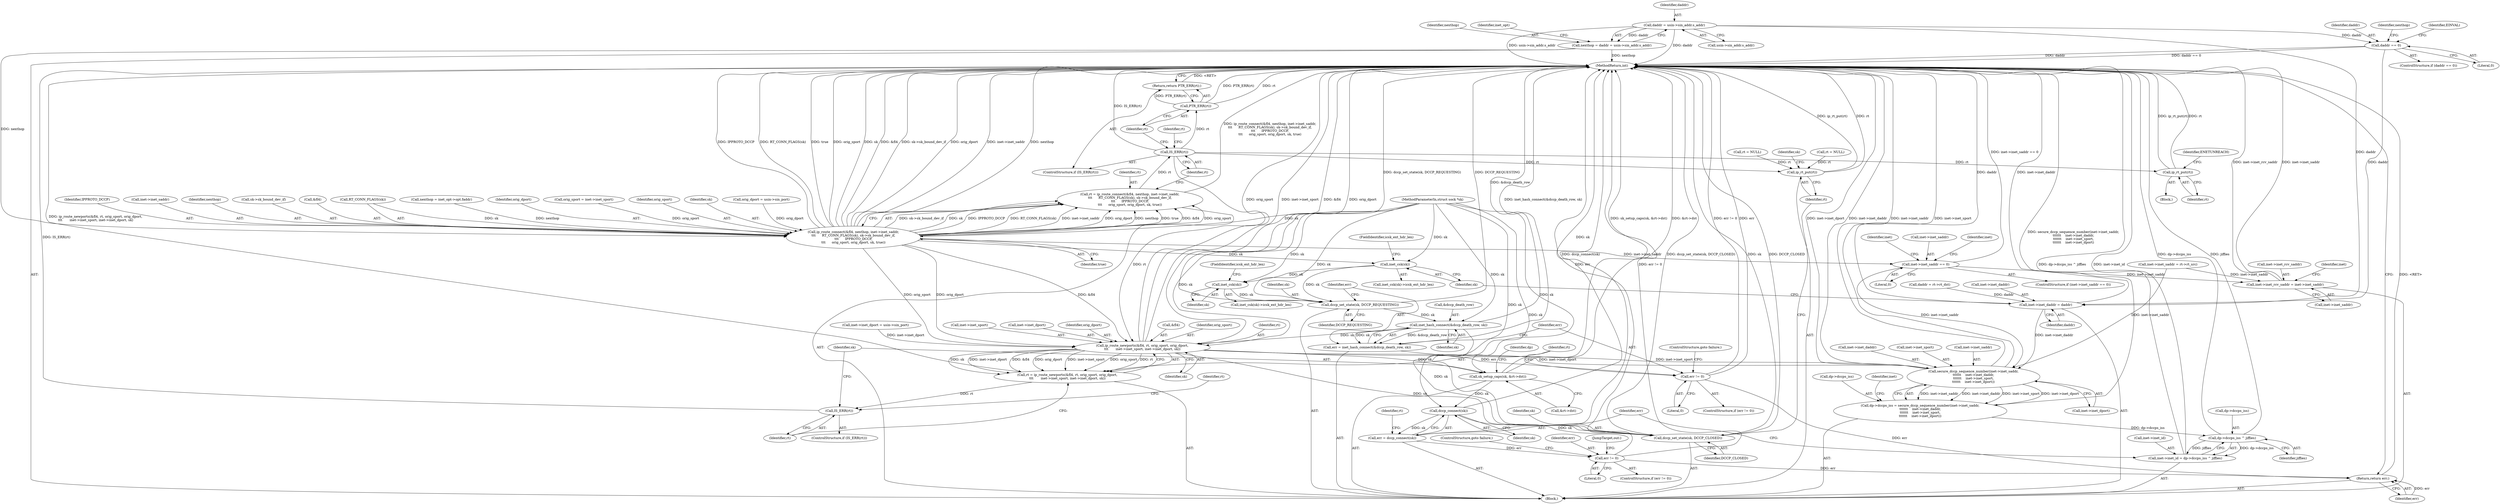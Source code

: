 digraph "0_linux_f6d8bd051c391c1c0458a30b2a7abcd939329259@pointer" {
"1000156" [label="(Call,daddr = usin->sin_addr.s_addr)"];
"1000154" [label="(Call,nexthop = daddr = usin->sin_addr.s_addr)"];
"1000208" [label="(Call,ip_route_connect(&fl4, nexthop, inet->inet_saddr,\n\t\t\t      RT_CONN_FLAGS(sk), sk->sk_bound_dev_if,\n\t\t\t      IPPROTO_DCCP,\n\t\t\t      orig_sport, orig_dport, sk, true))"];
"1000206" [label="(Call,rt = ip_route_connect(&fl4, nexthop, inet->inet_saddr,\n\t\t\t      RT_CONN_FLAGS(sk), sk->sk_bound_dev_if,\n\t\t\t      IPPROTO_DCCP,\n\t\t\t      orig_sport, orig_dport, sk, true))"];
"1000226" [label="(Call,IS_ERR(rt))"];
"1000229" [label="(Call,PTR_ERR(rt))"];
"1000228" [label="(Return,return PTR_ERR(rt);)"];
"1000240" [label="(Call,ip_rt_put(rt))"];
"1000327" [label="(Call,ip_route_newports(&fl4, rt, orig_sport, orig_dport,\n\t\t\t       inet->inet_sport, inet->inet_dport, sk))"];
"1000325" [label="(Call,rt = ip_route_newports(&fl4, rt, orig_sport, orig_dport,\n\t\t\t       inet->inet_sport, inet->inet_dport, sk))"];
"1000341" [label="(Call,IS_ERR(rt))"];
"1000348" [label="(Call,sk_setup_caps(sk, &rt->dst))"];
"1000382" [label="(Call,dccp_connect(sk))"];
"1000380" [label="(Call,err = dccp_connect(sk))"];
"1000388" [label="(Call,err != 0)"];
"1000393" [label="(Return,return err;)"];
"1000396" [label="(Call,dccp_set_state(sk, DCCP_CLOSED))"];
"1000358" [label="(Call,secure_dccp_sequence_number(inet->inet_saddr,\n\t\t\t\t\t\t    inet->inet_daddr,\n\t\t\t\t\t\t    inet->inet_sport,\n\t\t\t\t\t\t    inet->inet_dport))"];
"1000354" [label="(Call,dp->dccps_iss = secure_dccp_sequence_number(inet->inet_saddr,\n\t\t\t\t\t\t    inet->inet_daddr,\n\t\t\t\t\t\t    inet->inet_sport,\n\t\t\t\t\t\t    inet->inet_dport))"];
"1000375" [label="(Call,dp->dccps_iss ^ jiffies)"];
"1000371" [label="(Call,inet->inet_id = dp->dccps_iss ^ jiffies)"];
"1000399" [label="(Call,ip_rt_put(rt))"];
"1000262" [label="(Call,inet->inet_saddr == 0)"];
"1000274" [label="(Call,inet->inet_rcv_saddr = inet->inet_saddr)"];
"1000295" [label="(Call,inet_csk(sk))"];
"1000303" [label="(Call,inet_csk(sk))"];
"1000311" [label="(Call,dccp_set_state(sk, DCCP_REQUESTING))"];
"1000316" [label="(Call,inet_hash_connect(&dccp_death_row, sk))"];
"1000314" [label="(Call,err = inet_hash_connect(&dccp_death_row, sk))"];
"1000321" [label="(Call,err != 0)"];
"1000183" [label="(Call,daddr == 0)"];
"1000288" [label="(Call,inet->inet_daddr = daddr)"];
"1000292" [label="(Identifier,daddr)"];
"1000182" [label="(ControlStructure,if (daddr == 0))"];
"1000326" [label="(Identifier,rt)"];
"1000385" [label="(Identifier,rt)"];
"1000349" [label="(Identifier,sk)"];
"1000220" [label="(Identifier,IPPROTO_DCCP)"];
"1000315" [label="(Identifier,err)"];
"1000311" [label="(Call,dccp_set_state(sk, DCCP_REQUESTING))"];
"1000362" [label="(Call,inet->inet_daddr)"];
"1000314" [label="(Call,err = inet_hash_connect(&dccp_death_row, sk))"];
"1000212" [label="(Call,inet->inet_saddr)"];
"1000381" [label="(Identifier,err)"];
"1000373" [label="(Identifier,inet)"];
"1000380" [label="(Call,err = dccp_connect(sk))"];
"1000156" [label="(Call,daddr = usin->sin_addr.s_addr)"];
"1000390" [label="(Literal,0)"];
"1000211" [label="(Identifier,nexthop)"];
"1000217" [label="(Call,sk->sk_bound_dev_if)"];
"1000240" [label="(Call,ip_rt_put(rt))"];
"1000344" [label="(Call,rt = NULL)"];
"1000304" [label="(Identifier,sk)"];
"1000228" [label="(Return,return PTR_ERR(rt);)"];
"1000275" [label="(Call,inet->inet_rcv_saddr)"];
"1000241" [label="(Identifier,rt)"];
"1000154" [label="(Call,nexthop = daddr = usin->sin_addr.s_addr)"];
"1000313" [label="(Identifier,DCCP_REQUESTING)"];
"1000209" [label="(Call,&fl4)"];
"1000234" [label="(Identifier,rt)"];
"1000356" [label="(Identifier,dp)"];
"1000328" [label="(Call,&fl4)"];
"1000379" [label="(Identifier,jiffies)"];
"1000227" [label="(Identifier,rt)"];
"1000325" [label="(Call,rt = ip_route_newports(&fl4, rt, orig_sport, orig_dport,\n\t\t\t       inet->inet_sport, inet->inet_dport, sk))"];
"1000321" [label="(Call,err != 0)"];
"1000319" [label="(Identifier,sk)"];
"1000297" [label="(FieldIdentifier,icsk_ext_hdr_len)"];
"1000331" [label="(Identifier,orig_sport)"];
"1000398" [label="(Identifier,DCCP_CLOSED)"];
"1000371" [label="(Call,inet->inet_id = dp->dccps_iss ^ jiffies)"];
"1000215" [label="(Call,RT_CONN_FLAGS(sk))"];
"1000256" [label="(Call,daddr = rt->rt_dst)"];
"1000206" [label="(Call,rt = ip_route_connect(&fl4, nexthop, inet->inet_saddr,\n\t\t\t      RT_CONN_FLAGS(sk), sk->sk_bound_dev_if,\n\t\t\t      IPPROTO_DCCP,\n\t\t\t      orig_sport, orig_dport, sk, true))"];
"1000323" [label="(Literal,0)"];
"1000189" [label="(Call,nexthop = inet_opt->opt.faddr)"];
"1000340" [label="(ControlStructure,if (IS_ERR(rt)))"];
"1000164" [label="(Identifier,inet_opt)"];
"1000375" [label="(Call,dp->dccps_iss ^ jiffies)"];
"1000341" [label="(Call,IS_ERR(rt))"];
"1000244" [label="(Identifier,ENETUNREACH)"];
"1000400" [label="(Identifier,rt)"];
"1000383" [label="(Identifier,sk)"];
"1000226" [label="(Call,IS_ERR(rt))"];
"1000365" [label="(Call,inet->inet_sport)"];
"1000263" [label="(Call,inet->inet_saddr)"];
"1000288" [label="(Call,inet->inet_daddr = daddr)"];
"1000296" [label="(Identifier,sk)"];
"1000348" [label="(Call,sk_setup_caps(sk, &rt->dst))"];
"1000387" [label="(ControlStructure,if (err != 0))"];
"1000224" [label="(Identifier,true)"];
"1000330" [label="(Identifier,rt)"];
"1000345" [label="(Identifier,rt)"];
"1000281" [label="(Call,inet->inet_dport = usin->sin_port)"];
"1000294" [label="(Call,inet_csk(sk)->icsk_ext_hdr_len)"];
"1000372" [label="(Call,inet->inet_id)"];
"1000222" [label="(Identifier,orig_dport)"];
"1000157" [label="(Identifier,daddr)"];
"1000155" [label="(Identifier,nexthop)"];
"1000104" [label="(MethodParameterIn,struct sock *sk)"];
"1000303" [label="(Call,inet_csk(sk))"];
"1000305" [label="(FieldIdentifier,icsk_ext_hdr_len)"];
"1000190" [label="(Identifier,nexthop)"];
"1000359" [label="(Call,inet->inet_saddr)"];
"1000354" [label="(Call,dp->dccps_iss = secure_dccp_sequence_number(inet->inet_saddr,\n\t\t\t\t\t\t    inet->inet_daddr,\n\t\t\t\t\t\t    inet->inet_sport,\n\t\t\t\t\t\t    inet->inet_dport))"];
"1000289" [label="(Call,inet->inet_daddr)"];
"1000230" [label="(Identifier,rt)"];
"1000393" [label="(Return,return err;)"];
"1000183" [label="(Call,daddr == 0)"];
"1000376" [label="(Call,dp->dccps_iss)"];
"1000320" [label="(ControlStructure,if (err != 0))"];
"1000107" [label="(Block,)"];
"1000269" [label="(Identifier,inet)"];
"1000358" [label="(Call,secure_dccp_sequence_number(inet->inet_saddr,\n\t\t\t\t\t\t    inet->inet_daddr,\n\t\t\t\t\t\t    inet->inet_sport,\n\t\t\t\t\t\t    inet->inet_dport))"];
"1000283" [label="(Identifier,inet)"];
"1000368" [label="(Call,inet->inet_dport)"];
"1000274" [label="(Call,inet->inet_rcv_saddr = inet->inet_saddr)"];
"1000276" [label="(Identifier,inet)"];
"1000317" [label="(Call,&dccp_death_row)"];
"1000336" [label="(Call,inet->inet_dport)"];
"1000394" [label="(Identifier,err)"];
"1000158" [label="(Call,usin->sin_addr.s_addr)"];
"1000208" [label="(Call,ip_route_connect(&fl4, nexthop, inet->inet_saddr,\n\t\t\t      RT_CONN_FLAGS(sk), sk->sk_bound_dev_if,\n\t\t\t      IPPROTO_DCCP,\n\t\t\t      orig_sport, orig_dport, sk, true))"];
"1000262" [label="(Call,inet->inet_saddr == 0)"];
"1000403" [label="(Identifier,sk)"];
"1000389" [label="(Identifier,err)"];
"1000384" [label="(Call,rt = NULL)"];
"1000342" [label="(Identifier,rt)"];
"1000392" [label="(JumpTarget,out:)"];
"1000324" [label="(ControlStructure,goto failure;)"];
"1000327" [label="(Call,ip_route_newports(&fl4, rt, orig_sport, orig_dport,\n\t\t\t       inet->inet_sport, inet->inet_dport, sk))"];
"1000278" [label="(Call,inet->inet_saddr)"];
"1000388" [label="(Call,err != 0)"];
"1000188" [label="(Identifier,EINVAL)"];
"1000382" [label="(Call,dccp_connect(sk))"];
"1000196" [label="(Call,orig_sport = inet->inet_sport)"];
"1000355" [label="(Call,dp->dccps_iss)"];
"1000316" [label="(Call,inet_hash_connect(&dccp_death_row, sk))"];
"1000221" [label="(Identifier,orig_sport)"];
"1000267" [label="(Call,inet->inet_saddr = rt->rt_src)"];
"1000223" [label="(Identifier,sk)"];
"1000332" [label="(Identifier,orig_dport)"];
"1000225" [label="(ControlStructure,if (IS_ERR(rt)))"];
"1000295" [label="(Call,inet_csk(sk))"];
"1000184" [label="(Identifier,daddr)"];
"1000391" [label="(ControlStructure,goto failure;)"];
"1000312" [label="(Identifier,sk)"];
"1000396" [label="(Call,dccp_set_state(sk, DCCP_CLOSED))"];
"1000229" [label="(Call,PTR_ERR(rt))"];
"1000266" [label="(Literal,0)"];
"1000207" [label="(Identifier,rt)"];
"1000322" [label="(Identifier,err)"];
"1000397" [label="(Identifier,sk)"];
"1000350" [label="(Call,&rt->dst)"];
"1000399" [label="(Call,ip_rt_put(rt))"];
"1000201" [label="(Call,orig_dport = usin->sin_port)"];
"1000412" [label="(MethodReturn,int)"];
"1000261" [label="(ControlStructure,if (inet->inet_saddr == 0))"];
"1000333" [label="(Call,inet->inet_sport)"];
"1000339" [label="(Identifier,sk)"];
"1000185" [label="(Literal,0)"];
"1000302" [label="(Call,inet_csk(sk)->icsk_ext_hdr_len)"];
"1000239" [label="(Block,)"];
"1000156" -> "1000154"  [label="AST: "];
"1000156" -> "1000158"  [label="CFG: "];
"1000157" -> "1000156"  [label="AST: "];
"1000158" -> "1000156"  [label="AST: "];
"1000154" -> "1000156"  [label="CFG: "];
"1000156" -> "1000412"  [label="DDG: daddr"];
"1000156" -> "1000412"  [label="DDG: usin->sin_addr.s_addr"];
"1000156" -> "1000154"  [label="DDG: daddr"];
"1000156" -> "1000183"  [label="DDG: daddr"];
"1000156" -> "1000288"  [label="DDG: daddr"];
"1000154" -> "1000107"  [label="AST: "];
"1000155" -> "1000154"  [label="AST: "];
"1000164" -> "1000154"  [label="CFG: "];
"1000154" -> "1000412"  [label="DDG: nexthop"];
"1000154" -> "1000208"  [label="DDG: nexthop"];
"1000208" -> "1000206"  [label="AST: "];
"1000208" -> "1000224"  [label="CFG: "];
"1000209" -> "1000208"  [label="AST: "];
"1000211" -> "1000208"  [label="AST: "];
"1000212" -> "1000208"  [label="AST: "];
"1000215" -> "1000208"  [label="AST: "];
"1000217" -> "1000208"  [label="AST: "];
"1000220" -> "1000208"  [label="AST: "];
"1000221" -> "1000208"  [label="AST: "];
"1000222" -> "1000208"  [label="AST: "];
"1000223" -> "1000208"  [label="AST: "];
"1000224" -> "1000208"  [label="AST: "];
"1000206" -> "1000208"  [label="CFG: "];
"1000208" -> "1000412"  [label="DDG: orig_sport"];
"1000208" -> "1000412"  [label="DDG: sk"];
"1000208" -> "1000412"  [label="DDG: &fl4"];
"1000208" -> "1000412"  [label="DDG: sk->sk_bound_dev_if"];
"1000208" -> "1000412"  [label="DDG: orig_dport"];
"1000208" -> "1000412"  [label="DDG: inet->inet_saddr"];
"1000208" -> "1000412"  [label="DDG: nexthop"];
"1000208" -> "1000412"  [label="DDG: IPPROTO_DCCP"];
"1000208" -> "1000412"  [label="DDG: RT_CONN_FLAGS(sk)"];
"1000208" -> "1000412"  [label="DDG: true"];
"1000208" -> "1000206"  [label="DDG: sk->sk_bound_dev_if"];
"1000208" -> "1000206"  [label="DDG: sk"];
"1000208" -> "1000206"  [label="DDG: IPPROTO_DCCP"];
"1000208" -> "1000206"  [label="DDG: RT_CONN_FLAGS(sk)"];
"1000208" -> "1000206"  [label="DDG: inet->inet_saddr"];
"1000208" -> "1000206"  [label="DDG: orig_dport"];
"1000208" -> "1000206"  [label="DDG: nexthop"];
"1000208" -> "1000206"  [label="DDG: true"];
"1000208" -> "1000206"  [label="DDG: &fl4"];
"1000208" -> "1000206"  [label="DDG: orig_sport"];
"1000189" -> "1000208"  [label="DDG: nexthop"];
"1000215" -> "1000208"  [label="DDG: sk"];
"1000196" -> "1000208"  [label="DDG: orig_sport"];
"1000201" -> "1000208"  [label="DDG: orig_dport"];
"1000104" -> "1000208"  [label="DDG: sk"];
"1000208" -> "1000262"  [label="DDG: inet->inet_saddr"];
"1000208" -> "1000295"  [label="DDG: sk"];
"1000208" -> "1000327"  [label="DDG: &fl4"];
"1000208" -> "1000327"  [label="DDG: orig_sport"];
"1000208" -> "1000327"  [label="DDG: orig_dport"];
"1000206" -> "1000107"  [label="AST: "];
"1000207" -> "1000206"  [label="AST: "];
"1000227" -> "1000206"  [label="CFG: "];
"1000206" -> "1000412"  [label="DDG: ip_route_connect(&fl4, nexthop, inet->inet_saddr,\n\t\t\t      RT_CONN_FLAGS(sk), sk->sk_bound_dev_if,\n\t\t\t      IPPROTO_DCCP,\n\t\t\t      orig_sport, orig_dport, sk, true)"];
"1000206" -> "1000226"  [label="DDG: rt"];
"1000226" -> "1000225"  [label="AST: "];
"1000226" -> "1000227"  [label="CFG: "];
"1000227" -> "1000226"  [label="AST: "];
"1000230" -> "1000226"  [label="CFG: "];
"1000234" -> "1000226"  [label="CFG: "];
"1000226" -> "1000412"  [label="DDG: IS_ERR(rt)"];
"1000226" -> "1000229"  [label="DDG: rt"];
"1000226" -> "1000240"  [label="DDG: rt"];
"1000226" -> "1000327"  [label="DDG: rt"];
"1000226" -> "1000399"  [label="DDG: rt"];
"1000229" -> "1000228"  [label="AST: "];
"1000229" -> "1000230"  [label="CFG: "];
"1000230" -> "1000229"  [label="AST: "];
"1000228" -> "1000229"  [label="CFG: "];
"1000229" -> "1000412"  [label="DDG: PTR_ERR(rt)"];
"1000229" -> "1000412"  [label="DDG: rt"];
"1000229" -> "1000228"  [label="DDG: PTR_ERR(rt)"];
"1000228" -> "1000225"  [label="AST: "];
"1000412" -> "1000228"  [label="CFG: "];
"1000228" -> "1000412"  [label="DDG: <RET>"];
"1000240" -> "1000239"  [label="AST: "];
"1000240" -> "1000241"  [label="CFG: "];
"1000241" -> "1000240"  [label="AST: "];
"1000244" -> "1000240"  [label="CFG: "];
"1000240" -> "1000412"  [label="DDG: ip_rt_put(rt)"];
"1000240" -> "1000412"  [label="DDG: rt"];
"1000327" -> "1000325"  [label="AST: "];
"1000327" -> "1000339"  [label="CFG: "];
"1000328" -> "1000327"  [label="AST: "];
"1000330" -> "1000327"  [label="AST: "];
"1000331" -> "1000327"  [label="AST: "];
"1000332" -> "1000327"  [label="AST: "];
"1000333" -> "1000327"  [label="AST: "];
"1000336" -> "1000327"  [label="AST: "];
"1000339" -> "1000327"  [label="AST: "];
"1000325" -> "1000327"  [label="CFG: "];
"1000327" -> "1000412"  [label="DDG: orig_sport"];
"1000327" -> "1000412"  [label="DDG: inet->inet_sport"];
"1000327" -> "1000412"  [label="DDG: orig_dport"];
"1000327" -> "1000412"  [label="DDG: &fl4"];
"1000327" -> "1000325"  [label="DDG: sk"];
"1000327" -> "1000325"  [label="DDG: inet->inet_dport"];
"1000327" -> "1000325"  [label="DDG: &fl4"];
"1000327" -> "1000325"  [label="DDG: orig_dport"];
"1000327" -> "1000325"  [label="DDG: inet->inet_sport"];
"1000327" -> "1000325"  [label="DDG: orig_sport"];
"1000327" -> "1000325"  [label="DDG: rt"];
"1000281" -> "1000327"  [label="DDG: inet->inet_dport"];
"1000316" -> "1000327"  [label="DDG: sk"];
"1000104" -> "1000327"  [label="DDG: sk"];
"1000327" -> "1000348"  [label="DDG: sk"];
"1000327" -> "1000358"  [label="DDG: inet->inet_sport"];
"1000327" -> "1000358"  [label="DDG: inet->inet_dport"];
"1000327" -> "1000396"  [label="DDG: sk"];
"1000325" -> "1000107"  [label="AST: "];
"1000326" -> "1000325"  [label="AST: "];
"1000342" -> "1000325"  [label="CFG: "];
"1000325" -> "1000412"  [label="DDG: ip_route_newports(&fl4, rt, orig_sport, orig_dport,\n\t\t\t       inet->inet_sport, inet->inet_dport, sk)"];
"1000325" -> "1000341"  [label="DDG: rt"];
"1000341" -> "1000340"  [label="AST: "];
"1000341" -> "1000342"  [label="CFG: "];
"1000342" -> "1000341"  [label="AST: "];
"1000345" -> "1000341"  [label="CFG: "];
"1000349" -> "1000341"  [label="CFG: "];
"1000341" -> "1000412"  [label="DDG: IS_ERR(rt)"];
"1000348" -> "1000107"  [label="AST: "];
"1000348" -> "1000350"  [label="CFG: "];
"1000349" -> "1000348"  [label="AST: "];
"1000350" -> "1000348"  [label="AST: "];
"1000356" -> "1000348"  [label="CFG: "];
"1000348" -> "1000412"  [label="DDG: sk_setup_caps(sk, &rt->dst)"];
"1000348" -> "1000412"  [label="DDG: &rt->dst"];
"1000104" -> "1000348"  [label="DDG: sk"];
"1000348" -> "1000382"  [label="DDG: sk"];
"1000382" -> "1000380"  [label="AST: "];
"1000382" -> "1000383"  [label="CFG: "];
"1000383" -> "1000382"  [label="AST: "];
"1000380" -> "1000382"  [label="CFG: "];
"1000382" -> "1000412"  [label="DDG: sk"];
"1000382" -> "1000380"  [label="DDG: sk"];
"1000104" -> "1000382"  [label="DDG: sk"];
"1000382" -> "1000396"  [label="DDG: sk"];
"1000380" -> "1000107"  [label="AST: "];
"1000381" -> "1000380"  [label="AST: "];
"1000385" -> "1000380"  [label="CFG: "];
"1000380" -> "1000412"  [label="DDG: dccp_connect(sk)"];
"1000380" -> "1000388"  [label="DDG: err"];
"1000388" -> "1000387"  [label="AST: "];
"1000388" -> "1000390"  [label="CFG: "];
"1000389" -> "1000388"  [label="AST: "];
"1000390" -> "1000388"  [label="AST: "];
"1000391" -> "1000388"  [label="CFG: "];
"1000392" -> "1000388"  [label="CFG: "];
"1000388" -> "1000412"  [label="DDG: err"];
"1000388" -> "1000412"  [label="DDG: err != 0"];
"1000388" -> "1000393"  [label="DDG: err"];
"1000393" -> "1000107"  [label="AST: "];
"1000393" -> "1000394"  [label="CFG: "];
"1000394" -> "1000393"  [label="AST: "];
"1000412" -> "1000393"  [label="CFG: "];
"1000393" -> "1000412"  [label="DDG: <RET>"];
"1000394" -> "1000393"  [label="DDG: err"];
"1000321" -> "1000393"  [label="DDG: err"];
"1000396" -> "1000107"  [label="AST: "];
"1000396" -> "1000398"  [label="CFG: "];
"1000397" -> "1000396"  [label="AST: "];
"1000398" -> "1000396"  [label="AST: "];
"1000400" -> "1000396"  [label="CFG: "];
"1000396" -> "1000412"  [label="DDG: dccp_set_state(sk, DCCP_CLOSED)"];
"1000396" -> "1000412"  [label="DDG: sk"];
"1000396" -> "1000412"  [label="DDG: DCCP_CLOSED"];
"1000316" -> "1000396"  [label="DDG: sk"];
"1000104" -> "1000396"  [label="DDG: sk"];
"1000358" -> "1000354"  [label="AST: "];
"1000358" -> "1000368"  [label="CFG: "];
"1000359" -> "1000358"  [label="AST: "];
"1000362" -> "1000358"  [label="AST: "];
"1000365" -> "1000358"  [label="AST: "];
"1000368" -> "1000358"  [label="AST: "];
"1000354" -> "1000358"  [label="CFG: "];
"1000358" -> "1000412"  [label="DDG: inet->inet_sport"];
"1000358" -> "1000412"  [label="DDG: inet->inet_dport"];
"1000358" -> "1000412"  [label="DDG: inet->inet_daddr"];
"1000358" -> "1000412"  [label="DDG: inet->inet_saddr"];
"1000358" -> "1000354"  [label="DDG: inet->inet_saddr"];
"1000358" -> "1000354"  [label="DDG: inet->inet_daddr"];
"1000358" -> "1000354"  [label="DDG: inet->inet_sport"];
"1000358" -> "1000354"  [label="DDG: inet->inet_dport"];
"1000267" -> "1000358"  [label="DDG: inet->inet_saddr"];
"1000262" -> "1000358"  [label="DDG: inet->inet_saddr"];
"1000288" -> "1000358"  [label="DDG: inet->inet_daddr"];
"1000354" -> "1000107"  [label="AST: "];
"1000355" -> "1000354"  [label="AST: "];
"1000373" -> "1000354"  [label="CFG: "];
"1000354" -> "1000412"  [label="DDG: secure_dccp_sequence_number(inet->inet_saddr,\n\t\t\t\t\t\t    inet->inet_daddr,\n\t\t\t\t\t\t    inet->inet_sport,\n\t\t\t\t\t\t    inet->inet_dport)"];
"1000354" -> "1000375"  [label="DDG: dp->dccps_iss"];
"1000375" -> "1000371"  [label="AST: "];
"1000375" -> "1000379"  [label="CFG: "];
"1000376" -> "1000375"  [label="AST: "];
"1000379" -> "1000375"  [label="AST: "];
"1000371" -> "1000375"  [label="CFG: "];
"1000375" -> "1000412"  [label="DDG: dp->dccps_iss"];
"1000375" -> "1000412"  [label="DDG: jiffies"];
"1000375" -> "1000371"  [label="DDG: dp->dccps_iss"];
"1000375" -> "1000371"  [label="DDG: jiffies"];
"1000371" -> "1000107"  [label="AST: "];
"1000372" -> "1000371"  [label="AST: "];
"1000381" -> "1000371"  [label="CFG: "];
"1000371" -> "1000412"  [label="DDG: dp->dccps_iss ^ jiffies"];
"1000371" -> "1000412"  [label="DDG: inet->inet_id"];
"1000399" -> "1000107"  [label="AST: "];
"1000399" -> "1000400"  [label="CFG: "];
"1000400" -> "1000399"  [label="AST: "];
"1000403" -> "1000399"  [label="CFG: "];
"1000399" -> "1000412"  [label="DDG: rt"];
"1000399" -> "1000412"  [label="DDG: ip_rt_put(rt)"];
"1000344" -> "1000399"  [label="DDG: rt"];
"1000384" -> "1000399"  [label="DDG: rt"];
"1000262" -> "1000261"  [label="AST: "];
"1000262" -> "1000266"  [label="CFG: "];
"1000263" -> "1000262"  [label="AST: "];
"1000266" -> "1000262"  [label="AST: "];
"1000269" -> "1000262"  [label="CFG: "];
"1000276" -> "1000262"  [label="CFG: "];
"1000262" -> "1000412"  [label="DDG: inet->inet_saddr == 0"];
"1000262" -> "1000274"  [label="DDG: inet->inet_saddr"];
"1000274" -> "1000107"  [label="AST: "];
"1000274" -> "1000278"  [label="CFG: "];
"1000275" -> "1000274"  [label="AST: "];
"1000278" -> "1000274"  [label="AST: "];
"1000283" -> "1000274"  [label="CFG: "];
"1000274" -> "1000412"  [label="DDG: inet->inet_rcv_saddr"];
"1000274" -> "1000412"  [label="DDG: inet->inet_saddr"];
"1000267" -> "1000274"  [label="DDG: inet->inet_saddr"];
"1000295" -> "1000294"  [label="AST: "];
"1000295" -> "1000296"  [label="CFG: "];
"1000296" -> "1000295"  [label="AST: "];
"1000297" -> "1000295"  [label="CFG: "];
"1000104" -> "1000295"  [label="DDG: sk"];
"1000295" -> "1000303"  [label="DDG: sk"];
"1000295" -> "1000311"  [label="DDG: sk"];
"1000303" -> "1000302"  [label="AST: "];
"1000303" -> "1000304"  [label="CFG: "];
"1000304" -> "1000303"  [label="AST: "];
"1000305" -> "1000303"  [label="CFG: "];
"1000104" -> "1000303"  [label="DDG: sk"];
"1000303" -> "1000311"  [label="DDG: sk"];
"1000311" -> "1000107"  [label="AST: "];
"1000311" -> "1000313"  [label="CFG: "];
"1000312" -> "1000311"  [label="AST: "];
"1000313" -> "1000311"  [label="AST: "];
"1000315" -> "1000311"  [label="CFG: "];
"1000311" -> "1000412"  [label="DDG: DCCP_REQUESTING"];
"1000311" -> "1000412"  [label="DDG: dccp_set_state(sk, DCCP_REQUESTING)"];
"1000104" -> "1000311"  [label="DDG: sk"];
"1000311" -> "1000316"  [label="DDG: sk"];
"1000316" -> "1000314"  [label="AST: "];
"1000316" -> "1000319"  [label="CFG: "];
"1000317" -> "1000316"  [label="AST: "];
"1000319" -> "1000316"  [label="AST: "];
"1000314" -> "1000316"  [label="CFG: "];
"1000316" -> "1000412"  [label="DDG: &dccp_death_row"];
"1000316" -> "1000314"  [label="DDG: &dccp_death_row"];
"1000316" -> "1000314"  [label="DDG: sk"];
"1000104" -> "1000316"  [label="DDG: sk"];
"1000314" -> "1000107"  [label="AST: "];
"1000315" -> "1000314"  [label="AST: "];
"1000322" -> "1000314"  [label="CFG: "];
"1000314" -> "1000412"  [label="DDG: inet_hash_connect(&dccp_death_row, sk)"];
"1000314" -> "1000321"  [label="DDG: err"];
"1000321" -> "1000320"  [label="AST: "];
"1000321" -> "1000323"  [label="CFG: "];
"1000322" -> "1000321"  [label="AST: "];
"1000323" -> "1000321"  [label="AST: "];
"1000324" -> "1000321"  [label="CFG: "];
"1000326" -> "1000321"  [label="CFG: "];
"1000321" -> "1000412"  [label="DDG: err"];
"1000321" -> "1000412"  [label="DDG: err != 0"];
"1000183" -> "1000182"  [label="AST: "];
"1000183" -> "1000185"  [label="CFG: "];
"1000184" -> "1000183"  [label="AST: "];
"1000185" -> "1000183"  [label="AST: "];
"1000188" -> "1000183"  [label="CFG: "];
"1000190" -> "1000183"  [label="CFG: "];
"1000183" -> "1000412"  [label="DDG: daddr"];
"1000183" -> "1000412"  [label="DDG: daddr == 0"];
"1000183" -> "1000288"  [label="DDG: daddr"];
"1000288" -> "1000107"  [label="AST: "];
"1000288" -> "1000292"  [label="CFG: "];
"1000289" -> "1000288"  [label="AST: "];
"1000292" -> "1000288"  [label="AST: "];
"1000296" -> "1000288"  [label="CFG: "];
"1000288" -> "1000412"  [label="DDG: daddr"];
"1000288" -> "1000412"  [label="DDG: inet->inet_daddr"];
"1000256" -> "1000288"  [label="DDG: daddr"];
}
